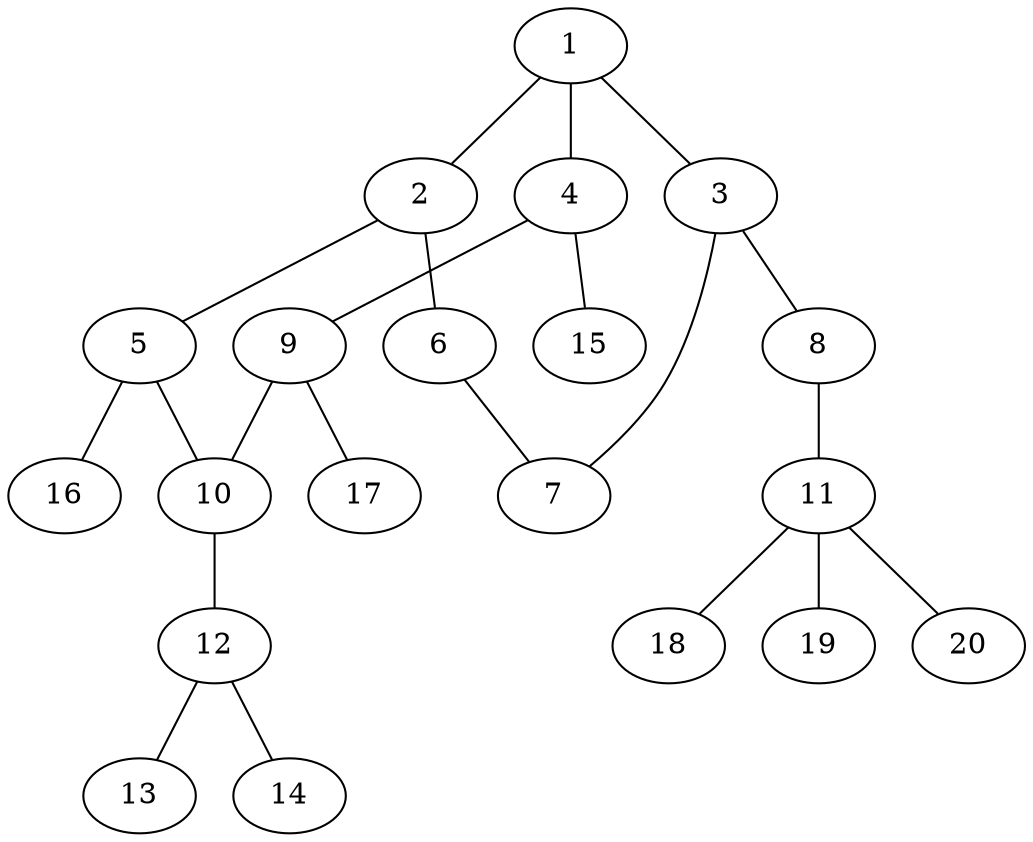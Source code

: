 graph molecule_890 {
	1	 [chem=C];
	2	 [chem=C];
	1 -- 2	 [valence=2];
	3	 [chem=C];
	1 -- 3	 [valence=1];
	4	 [chem=C];
	1 -- 4	 [valence=1];
	5	 [chem=C];
	2 -- 5	 [valence=1];
	6	 [chem=S];
	2 -- 6	 [valence=1];
	7	 [chem=N];
	3 -- 7	 [valence=2];
	8	 [chem=O];
	3 -- 8	 [valence=1];
	9	 [chem=C];
	4 -- 9	 [valence=2];
	15	 [chem=H];
	4 -- 15	 [valence=1];
	10	 [chem=C];
	5 -- 10	 [valence=2];
	16	 [chem=H];
	5 -- 16	 [valence=1];
	6 -- 7	 [valence=1];
	11	 [chem=C];
	8 -- 11	 [valence=1];
	9 -- 10	 [valence=1];
	17	 [chem=H];
	9 -- 17	 [valence=1];
	12	 [chem=N];
	10 -- 12	 [valence=1];
	18	 [chem=H];
	11 -- 18	 [valence=1];
	19	 [chem=H];
	11 -- 19	 [valence=1];
	20	 [chem=H];
	11 -- 20	 [valence=1];
	13	 [chem=O];
	12 -- 13	 [valence=2];
	14	 [chem=O];
	12 -- 14	 [valence=1];
}
